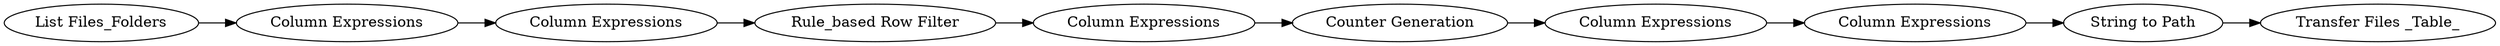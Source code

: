 digraph {
	33 -> 34
	32 -> 33
	35 -> 36
	34 -> 35
	40 -> 41
	36 -> 37
	38 -> 40
	30 -> 32
	37 -> 38
	35 [label="Column Expressions"]
	34 [label="Rule_based Row Filter"]
	41 [label="Transfer Files _Table_"]
	36 [label="Counter Generation"]
	40 [label="String to Path"]
	32 [label="Column Expressions"]
	33 [label="Column Expressions"]
	30 [label="List Files_Folders"]
	38 [label="Column Expressions"]
	37 [label="Column Expressions"]
	rankdir=LR
}
